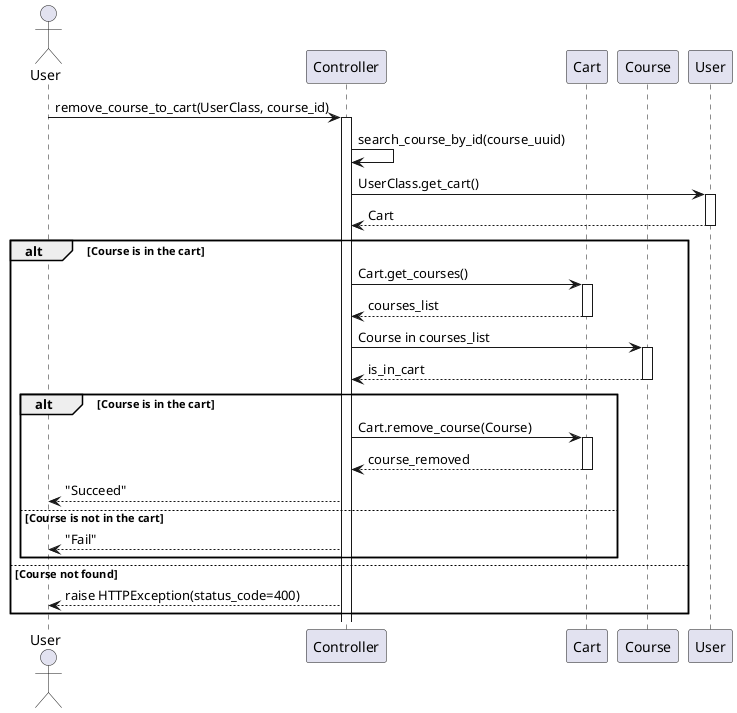 @startuml

actor User
participant Controller
participant Cart
participant Course
participant "User" as UserClass

User -> Controller: remove_course_to_cart(UserClass, course_id)
activate Controller


Controller -> Controller: search_course_by_id(course_uuid)

Controller -> UserClass: UserClass.get_cart()
activate UserClass
UserClass --> Controller: Cart
deactivate UserClass

alt Course is in the cart
    Controller -> Cart: Cart.get_courses()
    activate Cart
    Cart --> Controller: courses_list
    deactivate Cart

    Controller -> Course: Course in courses_list
    activate Course
    Course --> Controller: is_in_cart
    deactivate Course

    alt Course is in the cart
        Controller -> Cart: Cart.remove_course(Course)
        activate Cart
        Cart --> Controller: course_removed
        deactivate Cart

        Controller --> User: "Succeed"
    else Course is not in the cart
        Controller --> User: "Fail"
    end
else Course not found
    Controller --> User: raise HTTPException(status_code=400)

end

@enduml
